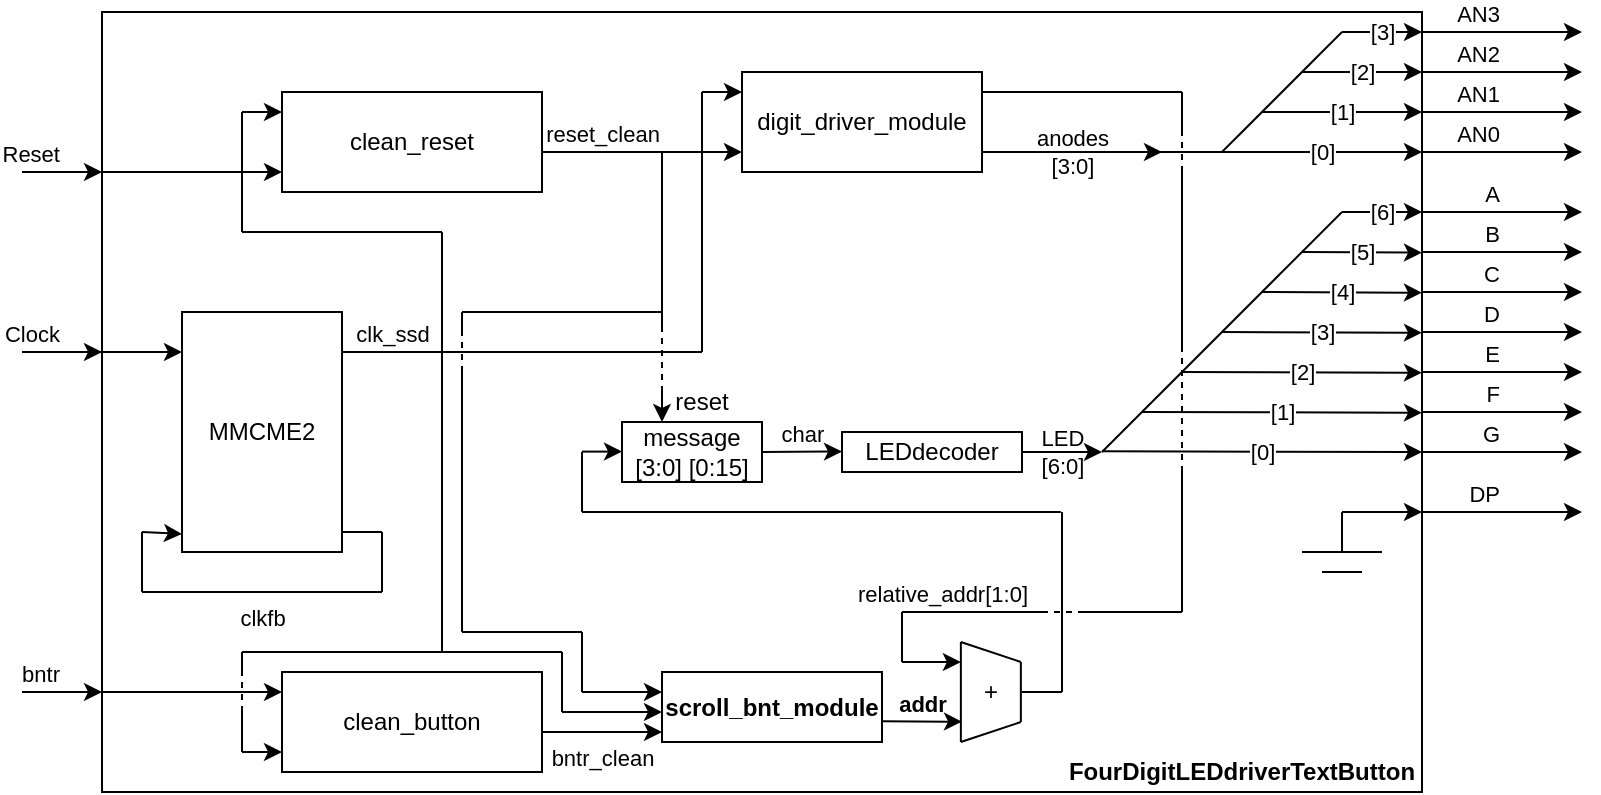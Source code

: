 <mxfile version="22.1.0" type="device">
  <diagram name="Page-1" id="QymvbmAKn__djCGd7Ws2">
    <mxGraphModel dx="954" dy="602" grid="1" gridSize="10" guides="1" tooltips="1" connect="1" arrows="1" fold="1" page="1" pageScale="1" pageWidth="827" pageHeight="1169" math="0" shadow="0">
      <root>
        <mxCell id="0" />
        <mxCell id="1" parent="0" />
        <mxCell id="HnFcl84HEZYsMpSDWOrZ-1" value="" style="rounded=0;whiteSpace=wrap;html=1;fillColor=none;fontStyle=0" vertex="1" parent="1">
          <mxGeometry x="50" y="50" width="660" height="390" as="geometry" />
        </mxCell>
        <mxCell id="HnFcl84HEZYsMpSDWOrZ-2" value="&lt;span&gt;AN3&lt;/span&gt;" style="endArrow=classic;html=1;labelPosition=left;verticalLabelPosition=top;align=right;verticalAlign=bottom;fontStyle=0" edge="1" parent="1">
          <mxGeometry width="50" height="50" relative="1" as="geometry">
            <mxPoint x="710" y="60" as="sourcePoint" />
            <mxPoint x="790" y="60" as="targetPoint" />
          </mxGeometry>
        </mxCell>
        <mxCell id="HnFcl84HEZYsMpSDWOrZ-3" value="&lt;span&gt;AN2&lt;br&gt;&lt;/span&gt;" style="endArrow=classic;html=1;labelPosition=left;verticalLabelPosition=top;align=right;verticalAlign=bottom;fontStyle=0" edge="1" parent="1">
          <mxGeometry width="50" height="50" relative="1" as="geometry">
            <mxPoint x="710.0" y="80.0" as="sourcePoint" />
            <mxPoint x="790" y="80.0" as="targetPoint" />
          </mxGeometry>
        </mxCell>
        <mxCell id="HnFcl84HEZYsMpSDWOrZ-4" value="&lt;span&gt;AN1&lt;/span&gt;" style="endArrow=classic;html=1;labelPosition=left;verticalLabelPosition=top;align=right;verticalAlign=bottom;fontStyle=0" edge="1" parent="1">
          <mxGeometry width="50" height="50" relative="1" as="geometry">
            <mxPoint x="710.0" y="100.0" as="sourcePoint" />
            <mxPoint x="790" y="100.0" as="targetPoint" />
          </mxGeometry>
        </mxCell>
        <mxCell id="HnFcl84HEZYsMpSDWOrZ-5" value="&lt;span&gt;AN0&lt;/span&gt;" style="endArrow=classic;html=1;labelPosition=left;verticalLabelPosition=top;align=right;verticalAlign=bottom;fontStyle=0" edge="1" parent="1">
          <mxGeometry width="50" height="50" relative="1" as="geometry">
            <mxPoint x="710.0" y="120.0" as="sourcePoint" />
            <mxPoint x="790" y="120.0" as="targetPoint" />
          </mxGeometry>
        </mxCell>
        <mxCell id="HnFcl84HEZYsMpSDWOrZ-6" value="&lt;span&gt;Clock&lt;/span&gt;" style="endArrow=classic;html=1;labelPosition=left;verticalLabelPosition=top;align=right;verticalAlign=bottom;fontStyle=0" edge="1" parent="1">
          <mxGeometry width="50" height="50" relative="1" as="geometry">
            <mxPoint x="10" y="220" as="sourcePoint" />
            <mxPoint x="50" y="220" as="targetPoint" />
          </mxGeometry>
        </mxCell>
        <mxCell id="HnFcl84HEZYsMpSDWOrZ-7" value="&lt;span&gt;Reset&lt;/span&gt;" style="endArrow=classic;html=1;labelPosition=left;verticalLabelPosition=top;align=right;verticalAlign=bottom;fontStyle=0" edge="1" parent="1">
          <mxGeometry width="50" height="50" relative="1" as="geometry">
            <mxPoint x="10.0" y="130" as="sourcePoint" />
            <mxPoint x="50" y="130" as="targetPoint" />
          </mxGeometry>
        </mxCell>
        <mxCell id="HnFcl84HEZYsMpSDWOrZ-8" value="&lt;span&gt;A&lt;/span&gt;" style="endArrow=classic;html=1;labelPosition=left;verticalLabelPosition=top;align=right;verticalAlign=bottom;fontStyle=0" edge="1" parent="1">
          <mxGeometry width="50" height="50" relative="1" as="geometry">
            <mxPoint x="710" y="150" as="sourcePoint" />
            <mxPoint x="790" y="150" as="targetPoint" />
          </mxGeometry>
        </mxCell>
        <mxCell id="HnFcl84HEZYsMpSDWOrZ-9" value="&lt;span&gt;B&lt;br&gt;&lt;/span&gt;" style="endArrow=classic;html=1;labelPosition=left;verticalLabelPosition=top;align=right;verticalAlign=bottom;fontStyle=0" edge="1" parent="1">
          <mxGeometry width="50" height="50" relative="1" as="geometry">
            <mxPoint x="710" y="170.0" as="sourcePoint" />
            <mxPoint x="790" y="170.0" as="targetPoint" />
          </mxGeometry>
        </mxCell>
        <mxCell id="HnFcl84HEZYsMpSDWOrZ-10" value="&lt;span&gt;C&lt;/span&gt;" style="endArrow=classic;html=1;labelPosition=left;verticalLabelPosition=top;align=right;verticalAlign=bottom;fontStyle=0" edge="1" parent="1">
          <mxGeometry width="50" height="50" relative="1" as="geometry">
            <mxPoint x="710" y="190.0" as="sourcePoint" />
            <mxPoint x="790" y="190.0" as="targetPoint" />
          </mxGeometry>
        </mxCell>
        <mxCell id="HnFcl84HEZYsMpSDWOrZ-11" value="&lt;span&gt;D&lt;/span&gt;" style="endArrow=classic;html=1;labelPosition=left;verticalLabelPosition=top;align=right;verticalAlign=bottom;fontStyle=0" edge="1" parent="1">
          <mxGeometry width="50" height="50" relative="1" as="geometry">
            <mxPoint x="710" y="210.0" as="sourcePoint" />
            <mxPoint x="790" y="210.0" as="targetPoint" />
          </mxGeometry>
        </mxCell>
        <mxCell id="HnFcl84HEZYsMpSDWOrZ-12" value="&lt;span&gt;E&lt;/span&gt;" style="endArrow=classic;html=1;labelPosition=left;verticalLabelPosition=top;align=right;verticalAlign=bottom;fontStyle=0" edge="1" parent="1">
          <mxGeometry width="50" height="50" relative="1" as="geometry">
            <mxPoint x="710" y="230" as="sourcePoint" />
            <mxPoint x="790" y="230" as="targetPoint" />
          </mxGeometry>
        </mxCell>
        <mxCell id="HnFcl84HEZYsMpSDWOrZ-13" value="&lt;span&gt;F&lt;br&gt;&lt;/span&gt;" style="endArrow=classic;html=1;labelPosition=left;verticalLabelPosition=top;align=right;verticalAlign=bottom;fontStyle=0" edge="1" parent="1">
          <mxGeometry width="50" height="50" relative="1" as="geometry">
            <mxPoint x="710" y="250.0" as="sourcePoint" />
            <mxPoint x="790" y="250.0" as="targetPoint" />
          </mxGeometry>
        </mxCell>
        <mxCell id="HnFcl84HEZYsMpSDWOrZ-14" value="&lt;span&gt;G&lt;/span&gt;" style="endArrow=classic;html=1;labelPosition=left;verticalLabelPosition=top;align=right;verticalAlign=bottom;fontStyle=0" edge="1" parent="1">
          <mxGeometry width="50" height="50" relative="1" as="geometry">
            <mxPoint x="710" y="270.0" as="sourcePoint" />
            <mxPoint x="790" y="270.0" as="targetPoint" />
          </mxGeometry>
        </mxCell>
        <mxCell id="HnFcl84HEZYsMpSDWOrZ-15" value="&lt;span&gt;DP&lt;/span&gt;" style="endArrow=classic;html=1;labelPosition=left;verticalLabelPosition=top;align=right;verticalAlign=bottom;fontStyle=0" edge="1" parent="1">
          <mxGeometry width="50" height="50" relative="1" as="geometry">
            <mxPoint x="710" y="300.0" as="sourcePoint" />
            <mxPoint x="790" y="300.0" as="targetPoint" />
          </mxGeometry>
        </mxCell>
        <mxCell id="HnFcl84HEZYsMpSDWOrZ-16" value="FourDigitLEDdriverTextButton" style="text;html=1;strokeColor=none;fillColor=none;align=center;verticalAlign=middle;whiteSpace=wrap;rounded=0;fontStyle=1" vertex="1" parent="1">
          <mxGeometry x="530" y="420" width="180" height="20" as="geometry" />
        </mxCell>
        <mxCell id="HnFcl84HEZYsMpSDWOrZ-17" value="MMCME2" style="rounded=0;whiteSpace=wrap;html=1;fillColor=none;fontStyle=0" vertex="1" parent="1">
          <mxGeometry x="90" y="200" width="80" height="120" as="geometry" />
        </mxCell>
        <mxCell id="HnFcl84HEZYsMpSDWOrZ-18" value="" style="endArrow=none;html=1;rounded=0;fontStyle=0" edge="1" parent="1">
          <mxGeometry width="50" height="50" relative="1" as="geometry">
            <mxPoint x="170" y="310" as="sourcePoint" />
            <mxPoint x="190" y="310" as="targetPoint" />
          </mxGeometry>
        </mxCell>
        <mxCell id="HnFcl84HEZYsMpSDWOrZ-19" value="" style="endArrow=none;html=1;rounded=0;fontStyle=0" edge="1" parent="1">
          <mxGeometry width="50" height="50" relative="1" as="geometry">
            <mxPoint x="190" y="340" as="sourcePoint" />
            <mxPoint x="190" y="310" as="targetPoint" />
          </mxGeometry>
        </mxCell>
        <mxCell id="HnFcl84HEZYsMpSDWOrZ-20" value="clkfb" style="endArrow=none;html=1;rounded=0;labelBackgroundColor=none;labelPosition=center;verticalLabelPosition=bottom;align=center;verticalAlign=top;fontStyle=0" edge="1" parent="1">
          <mxGeometry width="50" height="50" relative="1" as="geometry">
            <mxPoint x="190" y="340" as="sourcePoint" />
            <mxPoint x="70" y="340" as="targetPoint" />
          </mxGeometry>
        </mxCell>
        <mxCell id="HnFcl84HEZYsMpSDWOrZ-21" value="" style="endArrow=none;html=1;rounded=0;fontStyle=0" edge="1" parent="1">
          <mxGeometry width="50" height="50" relative="1" as="geometry">
            <mxPoint x="70" y="340" as="sourcePoint" />
            <mxPoint x="70" y="310" as="targetPoint" />
          </mxGeometry>
        </mxCell>
        <mxCell id="HnFcl84HEZYsMpSDWOrZ-22" value="" style="endArrow=classic;html=1;rounded=0;fontStyle=0" edge="1" parent="1">
          <mxGeometry width="50" height="50" relative="1" as="geometry">
            <mxPoint x="70" y="310" as="sourcePoint" />
            <mxPoint x="90" y="311" as="targetPoint" />
          </mxGeometry>
        </mxCell>
        <mxCell id="HnFcl84HEZYsMpSDWOrZ-23" value="" style="endArrow=classic;html=1;rounded=0;fontStyle=0" edge="1" parent="1">
          <mxGeometry width="50" height="50" relative="1" as="geometry">
            <mxPoint x="40" y="220" as="sourcePoint" />
            <mxPoint x="90" y="220" as="targetPoint" />
          </mxGeometry>
        </mxCell>
        <mxCell id="HnFcl84HEZYsMpSDWOrZ-24" value="clk_ssd" style="endArrow=none;html=1;rounded=0;labelBackgroundColor=none;labelPosition=center;verticalLabelPosition=top;align=center;verticalAlign=bottom;fontStyle=0" edge="1" parent="1">
          <mxGeometry width="50" height="50" relative="1" as="geometry">
            <mxPoint x="170" y="220" as="sourcePoint" />
            <mxPoint x="220" y="220" as="targetPoint" />
          </mxGeometry>
        </mxCell>
        <mxCell id="HnFcl84HEZYsMpSDWOrZ-25" value="" style="endArrow=none;html=1;rounded=0;fontStyle=0" edge="1" parent="1">
          <mxGeometry width="50" height="50" relative="1" as="geometry">
            <mxPoint x="220" y="220" as="sourcePoint" />
            <mxPoint x="350" y="220" as="targetPoint" />
          </mxGeometry>
        </mxCell>
        <mxCell id="HnFcl84HEZYsMpSDWOrZ-26" value="[0]" style="endArrow=classic;html=1;rounded=0;fontStyle=0" edge="1" parent="1">
          <mxGeometry width="50" height="50" relative="1" as="geometry">
            <mxPoint x="610" y="120" as="sourcePoint" />
            <mxPoint x="710" y="120" as="targetPoint" />
          </mxGeometry>
        </mxCell>
        <mxCell id="HnFcl84HEZYsMpSDWOrZ-27" value="[1]" style="endArrow=classic;html=1;rounded=0;fontStyle=0" edge="1" parent="1">
          <mxGeometry width="50" height="50" relative="1" as="geometry">
            <mxPoint x="630" y="100" as="sourcePoint" />
            <mxPoint x="710" y="100" as="targetPoint" />
          </mxGeometry>
        </mxCell>
        <mxCell id="HnFcl84HEZYsMpSDWOrZ-28" value="[2]" style="endArrow=classic;html=1;rounded=0;fontStyle=0" edge="1" parent="1">
          <mxGeometry width="50" height="50" relative="1" as="geometry">
            <mxPoint x="650" y="80" as="sourcePoint" />
            <mxPoint x="710" y="80" as="targetPoint" />
          </mxGeometry>
        </mxCell>
        <mxCell id="HnFcl84HEZYsMpSDWOrZ-29" value="" style="endArrow=none;html=1;rounded=0;fontStyle=0" edge="1" parent="1">
          <mxGeometry width="50" height="50" relative="1" as="geometry">
            <mxPoint x="610" y="120" as="sourcePoint" />
            <mxPoint x="670" y="60" as="targetPoint" />
          </mxGeometry>
        </mxCell>
        <mxCell id="HnFcl84HEZYsMpSDWOrZ-30" value="[3]" style="endArrow=classic;html=1;rounded=0;fontStyle=0" edge="1" parent="1">
          <mxGeometry width="50" height="50" relative="1" as="geometry">
            <mxPoint x="670" y="60" as="sourcePoint" />
            <mxPoint x="710" y="60" as="targetPoint" />
          </mxGeometry>
        </mxCell>
        <mxCell id="HnFcl84HEZYsMpSDWOrZ-31" value="" style="endArrow=none;html=1;rounded=0;fontStyle=0" edge="1" parent="1">
          <mxGeometry width="50" height="50" relative="1" as="geometry">
            <mxPoint x="490" y="120" as="sourcePoint" />
            <mxPoint x="610" y="120" as="targetPoint" />
          </mxGeometry>
        </mxCell>
        <mxCell id="HnFcl84HEZYsMpSDWOrZ-32" value="&lt;span&gt;digit_driver_module&lt;/span&gt;" style="rounded=0;whiteSpace=wrap;html=1;fillColor=none;fontStyle=0" vertex="1" parent="1">
          <mxGeometry x="370" y="80" width="120" height="50" as="geometry" />
        </mxCell>
        <mxCell id="HnFcl84HEZYsMpSDWOrZ-33" value="reset_clean" style="endArrow=classic;html=1;rounded=0;labelPosition=center;verticalLabelPosition=top;align=center;verticalAlign=bottom;labelBackgroundColor=none;fontStyle=0" edge="1" parent="1">
          <mxGeometry x="-0.4" width="50" height="50" relative="1" as="geometry">
            <mxPoint x="270" y="120" as="sourcePoint" />
            <mxPoint x="370" y="120" as="targetPoint" />
            <mxPoint as="offset" />
          </mxGeometry>
        </mxCell>
        <mxCell id="HnFcl84HEZYsMpSDWOrZ-35" value="&lt;div&gt;anodes&lt;/div&gt;&lt;div&gt;[3:0]&lt;br&gt;&lt;/div&gt;" style="endArrow=classic;html=1;rounded=0;labelPosition=center;verticalLabelPosition=middle;align=center;verticalAlign=middle;labelBackgroundColor=none;fontStyle=0" edge="1" parent="1">
          <mxGeometry width="50" height="50" relative="1" as="geometry">
            <mxPoint x="490" y="120" as="sourcePoint" />
            <mxPoint x="580" y="120" as="targetPoint" />
          </mxGeometry>
        </mxCell>
        <mxCell id="HnFcl84HEZYsMpSDWOrZ-36" value="" style="endArrow=none;html=1;rounded=0;fontStyle=0" edge="1" parent="1">
          <mxGeometry width="50" height="50" relative="1" as="geometry">
            <mxPoint x="350" y="220" as="sourcePoint" />
            <mxPoint x="350" y="90" as="targetPoint" />
          </mxGeometry>
        </mxCell>
        <mxCell id="HnFcl84HEZYsMpSDWOrZ-37" value="" style="endArrow=classic;html=1;rounded=0;fontStyle=0" edge="1" parent="1">
          <mxGeometry width="50" height="50" relative="1" as="geometry">
            <mxPoint x="350" y="90" as="sourcePoint" />
            <mxPoint x="370" y="90" as="targetPoint" />
          </mxGeometry>
        </mxCell>
        <mxCell id="HnFcl84HEZYsMpSDWOrZ-38" value="&lt;span&gt;clean_reset&lt;/span&gt;" style="rounded=0;whiteSpace=wrap;html=1;fontColor=default;fillColor=none;fontStyle=0" vertex="1" parent="1">
          <mxGeometry x="140" y="90" width="130" height="50" as="geometry" />
        </mxCell>
        <mxCell id="HnFcl84HEZYsMpSDWOrZ-39" value="" style="endArrow=none;html=1;rounded=0;fontStyle=0" edge="1" parent="1">
          <mxGeometry width="50" height="50" relative="1" as="geometry">
            <mxPoint x="220" y="220" as="sourcePoint" />
            <mxPoint x="220" y="160" as="targetPoint" />
          </mxGeometry>
        </mxCell>
        <mxCell id="HnFcl84HEZYsMpSDWOrZ-40" value="" style="endArrow=none;html=1;rounded=0;fontStyle=0" edge="1" parent="1">
          <mxGeometry width="50" height="50" relative="1" as="geometry">
            <mxPoint x="120" y="160" as="sourcePoint" />
            <mxPoint x="220" y="160" as="targetPoint" />
          </mxGeometry>
        </mxCell>
        <mxCell id="HnFcl84HEZYsMpSDWOrZ-41" value="" style="endArrow=none;html=1;rounded=0;fontStyle=0" edge="1" parent="1">
          <mxGeometry width="50" height="50" relative="1" as="geometry">
            <mxPoint x="120" y="160" as="sourcePoint" />
            <mxPoint x="120" y="100" as="targetPoint" />
          </mxGeometry>
        </mxCell>
        <mxCell id="HnFcl84HEZYsMpSDWOrZ-42" value="" style="endArrow=classic;html=1;rounded=0;fontStyle=0" edge="1" parent="1">
          <mxGeometry width="50" height="50" relative="1" as="geometry">
            <mxPoint x="120" y="100" as="sourcePoint" />
            <mxPoint x="140" y="100" as="targetPoint" />
          </mxGeometry>
        </mxCell>
        <mxCell id="HnFcl84HEZYsMpSDWOrZ-43" value="" style="endArrow=classic;html=1;rounded=0;fontStyle=0" edge="1" parent="1">
          <mxGeometry width="50" height="50" relative="1" as="geometry">
            <mxPoint x="50" y="130" as="sourcePoint" />
            <mxPoint x="140" y="130" as="targetPoint" />
          </mxGeometry>
        </mxCell>
        <mxCell id="HnFcl84HEZYsMpSDWOrZ-44" value="&lt;span&gt;LEDdecoder&lt;/span&gt;" style="rounded=0;whiteSpace=wrap;html=1;fillColor=none;fontStyle=0" vertex="1" parent="1">
          <mxGeometry x="420" y="260" width="90" height="20" as="geometry" />
        </mxCell>
        <mxCell id="HnFcl84HEZYsMpSDWOrZ-45" value="&lt;span&gt;LED&lt;br&gt;[6:0]&lt;/span&gt;" style="endArrow=classic;html=1;labelBackgroundColor=none;fontStyle=0" edge="1" parent="1">
          <mxGeometry width="50" height="50" relative="1" as="geometry">
            <mxPoint x="510" y="270" as="sourcePoint" />
            <mxPoint x="550" y="270" as="targetPoint" />
          </mxGeometry>
        </mxCell>
        <mxCell id="HnFcl84HEZYsMpSDWOrZ-46" value="" style="endArrow=none;html=1;rounded=0;fontStyle=0" edge="1" parent="1">
          <mxGeometry width="50" height="50" relative="1" as="geometry">
            <mxPoint x="670" y="320" as="sourcePoint" />
            <mxPoint x="670" y="300" as="targetPoint" />
          </mxGeometry>
        </mxCell>
        <mxCell id="HnFcl84HEZYsMpSDWOrZ-47" value="" style="endArrow=none;html=1;rounded=0;fontStyle=0" edge="1" parent="1">
          <mxGeometry width="50" height="50" relative="1" as="geometry">
            <mxPoint x="650" y="320" as="sourcePoint" />
            <mxPoint x="690" y="320" as="targetPoint" />
          </mxGeometry>
        </mxCell>
        <mxCell id="HnFcl84HEZYsMpSDWOrZ-48" value="" style="endArrow=none;html=1;rounded=0;fontStyle=0" edge="1" parent="1">
          <mxGeometry width="50" height="50" relative="1" as="geometry">
            <mxPoint x="660" y="330" as="sourcePoint" />
            <mxPoint x="680" y="330" as="targetPoint" />
          </mxGeometry>
        </mxCell>
        <mxCell id="HnFcl84HEZYsMpSDWOrZ-49" value="" style="endArrow=classic;html=1;rounded=0;fontStyle=0" edge="1" parent="1">
          <mxGeometry width="50" height="50" relative="1" as="geometry">
            <mxPoint x="670" y="300" as="sourcePoint" />
            <mxPoint x="710" y="300" as="targetPoint" />
          </mxGeometry>
        </mxCell>
        <mxCell id="HnFcl84HEZYsMpSDWOrZ-50" value="[6]" style="endArrow=classic;html=1;rounded=0;fontStyle=0" edge="1" parent="1">
          <mxGeometry width="50" height="50" relative="1" as="geometry">
            <mxPoint x="670" y="150" as="sourcePoint" />
            <mxPoint x="710" y="150" as="targetPoint" />
          </mxGeometry>
        </mxCell>
        <mxCell id="HnFcl84HEZYsMpSDWOrZ-51" value="" style="endArrow=none;html=1;rounded=0;fontStyle=0" edge="1" parent="1">
          <mxGeometry width="50" height="50" relative="1" as="geometry">
            <mxPoint x="550" y="270" as="sourcePoint" />
            <mxPoint x="670" y="150" as="targetPoint" />
          </mxGeometry>
        </mxCell>
        <mxCell id="HnFcl84HEZYsMpSDWOrZ-52" value="[0]" style="endArrow=classic;html=1;rounded=0;fontStyle=0" edge="1" parent="1">
          <mxGeometry width="50" height="50" relative="1" as="geometry">
            <mxPoint x="550" y="269.66" as="sourcePoint" />
            <mxPoint x="710" y="270" as="targetPoint" />
          </mxGeometry>
        </mxCell>
        <mxCell id="HnFcl84HEZYsMpSDWOrZ-53" value="[1]" style="endArrow=classic;html=1;rounded=0;fontStyle=0" edge="1" parent="1">
          <mxGeometry width="50" height="50" relative="1" as="geometry">
            <mxPoint x="570" y="250" as="sourcePoint" />
            <mxPoint x="710" y="250.34" as="targetPoint" />
          </mxGeometry>
        </mxCell>
        <mxCell id="HnFcl84HEZYsMpSDWOrZ-54" value="[2]" style="endArrow=classic;html=1;rounded=0;fontStyle=0" edge="1" parent="1">
          <mxGeometry width="50" height="50" relative="1" as="geometry">
            <mxPoint x="590" y="230" as="sourcePoint" />
            <mxPoint x="710" y="230.34" as="targetPoint" />
          </mxGeometry>
        </mxCell>
        <mxCell id="HnFcl84HEZYsMpSDWOrZ-55" value="[3]" style="endArrow=classic;html=1;rounded=0;fontStyle=0" edge="1" parent="1">
          <mxGeometry width="50" height="50" relative="1" as="geometry">
            <mxPoint x="610" y="210" as="sourcePoint" />
            <mxPoint x="710" y="210.34" as="targetPoint" />
          </mxGeometry>
        </mxCell>
        <mxCell id="HnFcl84HEZYsMpSDWOrZ-56" value="[4]" style="endArrow=classic;html=1;rounded=0;fontStyle=0" edge="1" parent="1">
          <mxGeometry width="50" height="50" relative="1" as="geometry">
            <mxPoint x="630" y="190" as="sourcePoint" />
            <mxPoint x="710" y="190.34" as="targetPoint" />
          </mxGeometry>
        </mxCell>
        <mxCell id="HnFcl84HEZYsMpSDWOrZ-57" value="[5]" style="endArrow=classic;html=1;rounded=0;fontStyle=0" edge="1" parent="1">
          <mxGeometry width="50" height="50" relative="1" as="geometry">
            <mxPoint x="650" y="170" as="sourcePoint" />
            <mxPoint x="710" y="170.34" as="targetPoint" />
          </mxGeometry>
        </mxCell>
        <mxCell id="HnFcl84HEZYsMpSDWOrZ-60" value="" style="endArrow=none;html=1;rounded=0;fontStyle=0" edge="1" parent="1">
          <mxGeometry width="50" height="50" relative="1" as="geometry">
            <mxPoint x="490" y="90" as="sourcePoint" />
            <mxPoint x="590" y="90" as="targetPoint" />
          </mxGeometry>
        </mxCell>
        <mxCell id="HnFcl84HEZYsMpSDWOrZ-62" value="&lt;div&gt;message&lt;/div&gt;&lt;div&gt;[3:0] [0:15]&lt;br&gt;&lt;/div&gt;" style="rounded=0;whiteSpace=wrap;html=1;" vertex="1" parent="1">
          <mxGeometry x="310" y="255" width="70" height="30" as="geometry" />
        </mxCell>
        <mxCell id="HnFcl84HEZYsMpSDWOrZ-63" value="char" style="endArrow=classic;html=1;rounded=0;labelBackgroundColor=none;labelPosition=center;verticalLabelPosition=top;align=center;verticalAlign=bottom;exitX=1;exitY=0.5;exitDx=0;exitDy=0;" edge="1" parent="1" source="HnFcl84HEZYsMpSDWOrZ-62">
          <mxGeometry width="50" height="50" relative="1" as="geometry">
            <mxPoint x="360" y="269.76" as="sourcePoint" />
            <mxPoint x="420" y="269.76" as="targetPoint" />
          </mxGeometry>
        </mxCell>
        <mxCell id="HnFcl84HEZYsMpSDWOrZ-64" value="" style="endArrow=classic;html=1;rounded=0;exitX=0;exitY=0;exitDx=0;exitDy=0;" edge="1" parent="1" source="HnFcl84HEZYsMpSDWOrZ-65">
          <mxGeometry width="50" height="50" relative="1" as="geometry">
            <mxPoint x="330" y="120" as="sourcePoint" />
            <mxPoint x="330" y="255" as="targetPoint" />
          </mxGeometry>
        </mxCell>
        <mxCell id="HnFcl84HEZYsMpSDWOrZ-65" value="reset" style="text;html=1;strokeColor=none;fillColor=none;align=center;verticalAlign=middle;whiteSpace=wrap;rounded=0;" vertex="1" parent="1">
          <mxGeometry x="330" y="240" width="40" height="10" as="geometry" />
        </mxCell>
        <mxCell id="HnFcl84HEZYsMpSDWOrZ-66" value="bntr" style="endArrow=classic;html=1;labelPosition=left;verticalLabelPosition=top;align=right;verticalAlign=bottom;fontStyle=0" edge="1" parent="1">
          <mxGeometry width="50" height="50" relative="1" as="geometry">
            <mxPoint x="10" y="390" as="sourcePoint" />
            <mxPoint x="50" y="390" as="targetPoint" />
          </mxGeometry>
        </mxCell>
        <mxCell id="HnFcl84HEZYsMpSDWOrZ-67" value="&lt;span&gt;clean_button&lt;/span&gt;" style="rounded=0;whiteSpace=wrap;html=1;fontColor=default;fillColor=none;fontStyle=0" vertex="1" parent="1">
          <mxGeometry x="140" y="380" width="130" height="50" as="geometry" />
        </mxCell>
        <mxCell id="HnFcl84HEZYsMpSDWOrZ-68" value="" style="endArrow=classic;html=1;rounded=0;" edge="1" parent="1">
          <mxGeometry width="50" height="50" relative="1" as="geometry">
            <mxPoint x="50" y="390" as="sourcePoint" />
            <mxPoint x="140" y="390" as="targetPoint" />
          </mxGeometry>
        </mxCell>
        <mxCell id="HnFcl84HEZYsMpSDWOrZ-69" value="" style="endArrow=none;html=1;rounded=0;" edge="1" parent="1">
          <mxGeometry width="50" height="50" relative="1" as="geometry">
            <mxPoint x="220" y="370" as="sourcePoint" />
            <mxPoint x="220" y="220" as="targetPoint" />
          </mxGeometry>
        </mxCell>
        <mxCell id="HnFcl84HEZYsMpSDWOrZ-70" value="" style="endArrow=none;html=1;rounded=0;" edge="1" parent="1">
          <mxGeometry width="50" height="50" relative="1" as="geometry">
            <mxPoint x="120" y="370" as="sourcePoint" />
            <mxPoint x="220" y="370" as="targetPoint" />
          </mxGeometry>
        </mxCell>
        <mxCell id="HnFcl84HEZYsMpSDWOrZ-71" value="" style="endArrow=none;html=1;rounded=0;" edge="1" parent="1">
          <mxGeometry width="50" height="50" relative="1" as="geometry">
            <mxPoint x="120" y="420" as="sourcePoint" />
            <mxPoint x="120" y="400" as="targetPoint" />
          </mxGeometry>
        </mxCell>
        <mxCell id="HnFcl84HEZYsMpSDWOrZ-72" value="" style="endArrow=classic;html=1;rounded=0;" edge="1" parent="1">
          <mxGeometry width="50" height="50" relative="1" as="geometry">
            <mxPoint x="120" y="420" as="sourcePoint" />
            <mxPoint x="140" y="420" as="targetPoint" />
          </mxGeometry>
        </mxCell>
        <mxCell id="HnFcl84HEZYsMpSDWOrZ-73" value="bntr_clean" style="endArrow=classic;html=1;rounded=0;labelBackgroundColor=none;labelPosition=center;verticalLabelPosition=bottom;align=center;verticalAlign=top;" edge="1" parent="1">
          <mxGeometry width="50" height="50" relative="1" as="geometry">
            <mxPoint x="270" y="410" as="sourcePoint" />
            <mxPoint x="330" y="410" as="targetPoint" />
          </mxGeometry>
        </mxCell>
        <mxCell id="HnFcl84HEZYsMpSDWOrZ-74" value="&lt;b&gt;scroll_bnt_module&lt;/b&gt;" style="rounded=0;whiteSpace=wrap;html=1;fontColor=default;fillColor=none;" vertex="1" parent="1">
          <mxGeometry x="330" y="380" width="110" height="35" as="geometry" />
        </mxCell>
        <mxCell id="HnFcl84HEZYsMpSDWOrZ-77" value="addr" style="endArrow=classic;html=1;rounded=0;labelPosition=center;verticalLabelPosition=top;align=center;verticalAlign=bottom;labelBackgroundColor=none;fontStyle=1" edge="1" parent="1">
          <mxGeometry width="50" height="50" relative="1" as="geometry">
            <mxPoint x="440" y="404.58" as="sourcePoint" />
            <mxPoint x="480" y="404.87" as="targetPoint" />
          </mxGeometry>
        </mxCell>
        <mxCell id="HnFcl84HEZYsMpSDWOrZ-82" value="" style="endArrow=none;dashed=1;html=1;rounded=0;" edge="1" parent="1">
          <mxGeometry width="50" height="50" relative="1" as="geometry">
            <mxPoint x="330" y="240" as="sourcePoint" />
            <mxPoint x="330" y="210" as="targetPoint" />
          </mxGeometry>
        </mxCell>
        <mxCell id="HnFcl84HEZYsMpSDWOrZ-83" value="" style="endArrow=none;html=1;rounded=0;" edge="1" parent="1">
          <mxGeometry width="50" height="50" relative="1" as="geometry">
            <mxPoint x="330" y="210" as="sourcePoint" />
            <mxPoint x="330" y="120" as="targetPoint" />
          </mxGeometry>
        </mxCell>
        <mxCell id="HnFcl84HEZYsMpSDWOrZ-85" value="" style="endArrow=none;dashed=1;html=1;rounded=0;" edge="1" parent="1">
          <mxGeometry width="50" height="50" relative="1" as="geometry">
            <mxPoint x="590" y="130" as="sourcePoint" />
            <mxPoint x="590" y="110" as="targetPoint" />
          </mxGeometry>
        </mxCell>
        <mxCell id="HnFcl84HEZYsMpSDWOrZ-86" value="" style="endArrow=none;html=1;rounded=0;" edge="1" parent="1">
          <mxGeometry width="50" height="50" relative="1" as="geometry">
            <mxPoint x="120" y="380" as="sourcePoint" />
            <mxPoint x="120" y="370" as="targetPoint" />
          </mxGeometry>
        </mxCell>
        <mxCell id="HnFcl84HEZYsMpSDWOrZ-87" value="" style="endArrow=none;dashed=1;html=1;rounded=0;" edge="1" parent="1">
          <mxGeometry width="50" height="50" relative="1" as="geometry">
            <mxPoint x="120" y="400" as="sourcePoint" />
            <mxPoint x="120" y="380" as="targetPoint" />
          </mxGeometry>
        </mxCell>
        <mxCell id="HnFcl84HEZYsMpSDWOrZ-88" value="" style="endArrow=none;html=1;rounded=0;" edge="1" parent="1">
          <mxGeometry width="50" height="50" relative="1" as="geometry">
            <mxPoint x="230" y="200" as="sourcePoint" />
            <mxPoint x="330" y="200" as="targetPoint" />
          </mxGeometry>
        </mxCell>
        <mxCell id="HnFcl84HEZYsMpSDWOrZ-89" value="" style="endArrow=none;html=1;rounded=0;" edge="1" parent="1">
          <mxGeometry width="50" height="50" relative="1" as="geometry">
            <mxPoint x="230" y="210" as="sourcePoint" />
            <mxPoint x="230" y="200" as="targetPoint" />
          </mxGeometry>
        </mxCell>
        <mxCell id="HnFcl84HEZYsMpSDWOrZ-90" value="" style="endArrow=none;dashed=1;html=1;rounded=0;" edge="1" parent="1">
          <mxGeometry width="50" height="50" relative="1" as="geometry">
            <mxPoint x="230" y="230" as="sourcePoint" />
            <mxPoint x="230" y="210" as="targetPoint" />
          </mxGeometry>
        </mxCell>
        <mxCell id="HnFcl84HEZYsMpSDWOrZ-91" value="" style="endArrow=none;html=1;rounded=0;" edge="1" parent="1">
          <mxGeometry width="50" height="50" relative="1" as="geometry">
            <mxPoint x="230" y="360" as="sourcePoint" />
            <mxPoint x="230" y="230" as="targetPoint" />
          </mxGeometry>
        </mxCell>
        <mxCell id="HnFcl84HEZYsMpSDWOrZ-92" value="" style="endArrow=none;html=1;rounded=0;" edge="1" parent="1">
          <mxGeometry width="50" height="50" relative="1" as="geometry">
            <mxPoint x="220" y="370" as="sourcePoint" />
            <mxPoint x="280" y="370" as="targetPoint" />
          </mxGeometry>
        </mxCell>
        <mxCell id="HnFcl84HEZYsMpSDWOrZ-93" value="" style="endArrow=none;html=1;rounded=0;" edge="1" parent="1">
          <mxGeometry width="50" height="50" relative="1" as="geometry">
            <mxPoint x="280" y="400" as="sourcePoint" />
            <mxPoint x="280" y="370" as="targetPoint" />
          </mxGeometry>
        </mxCell>
        <mxCell id="HnFcl84HEZYsMpSDWOrZ-94" value="" style="endArrow=classic;html=1;rounded=0;" edge="1" parent="1">
          <mxGeometry width="50" height="50" relative="1" as="geometry">
            <mxPoint x="280" y="400" as="sourcePoint" />
            <mxPoint x="330" y="400" as="targetPoint" />
          </mxGeometry>
        </mxCell>
        <mxCell id="HnFcl84HEZYsMpSDWOrZ-95" value="" style="endArrow=none;html=1;rounded=0;" edge="1" parent="1">
          <mxGeometry width="50" height="50" relative="1" as="geometry">
            <mxPoint x="230" y="360" as="sourcePoint" />
            <mxPoint x="290" y="360" as="targetPoint" />
          </mxGeometry>
        </mxCell>
        <mxCell id="HnFcl84HEZYsMpSDWOrZ-96" value="" style="endArrow=none;html=1;rounded=0;" edge="1" parent="1">
          <mxGeometry width="50" height="50" relative="1" as="geometry">
            <mxPoint x="290" y="360" as="sourcePoint" />
            <mxPoint x="290" y="390" as="targetPoint" />
          </mxGeometry>
        </mxCell>
        <mxCell id="HnFcl84HEZYsMpSDWOrZ-97" value="" style="endArrow=classic;html=1;rounded=0;" edge="1" parent="1">
          <mxGeometry width="50" height="50" relative="1" as="geometry">
            <mxPoint x="290" y="390" as="sourcePoint" />
            <mxPoint x="330" y="390" as="targetPoint" />
          </mxGeometry>
        </mxCell>
        <mxCell id="HnFcl84HEZYsMpSDWOrZ-103" value="" style="endArrow=none;html=1;rounded=0;fontStyle=0" edge="1" parent="1">
          <mxGeometry width="50" height="50" relative="1" as="geometry">
            <mxPoint x="479.43" y="415" as="sourcePoint" />
            <mxPoint x="479.43" y="365" as="targetPoint" />
          </mxGeometry>
        </mxCell>
        <mxCell id="HnFcl84HEZYsMpSDWOrZ-104" value="" style="endArrow=none;html=1;rounded=0;fontStyle=0" edge="1" parent="1">
          <mxGeometry width="50" height="50" relative="1" as="geometry">
            <mxPoint x="509.43" y="405" as="sourcePoint" />
            <mxPoint x="509.43" y="375" as="targetPoint" />
          </mxGeometry>
        </mxCell>
        <mxCell id="HnFcl84HEZYsMpSDWOrZ-105" value="" style="endArrow=none;html=1;rounded=0;fontStyle=0" edge="1" parent="1">
          <mxGeometry width="50" height="50" relative="1" as="geometry">
            <mxPoint x="479.43" y="415" as="sourcePoint" />
            <mxPoint x="509.43" y="405" as="targetPoint" />
          </mxGeometry>
        </mxCell>
        <mxCell id="HnFcl84HEZYsMpSDWOrZ-106" value="" style="endArrow=none;html=1;rounded=0;fontStyle=0" edge="1" parent="1">
          <mxGeometry width="50" height="50" relative="1" as="geometry">
            <mxPoint x="479.43" y="365" as="sourcePoint" />
            <mxPoint x="509.43" y="375" as="targetPoint" />
            <Array as="points">
              <mxPoint x="509.43" y="375" />
            </Array>
          </mxGeometry>
        </mxCell>
        <mxCell id="HnFcl84HEZYsMpSDWOrZ-107" value="&lt;div&gt;+&lt;/div&gt;" style="text;html=1;align=center;verticalAlign=middle;resizable=0;points=[];autosize=1;strokeColor=none;fillColor=none;fontStyle=0" vertex="1" parent="1">
          <mxGeometry x="479.43" y="375" width="30" height="30" as="geometry" />
        </mxCell>
        <mxCell id="HnFcl84HEZYsMpSDWOrZ-108" value="" style="endArrow=classic;html=1;rounded=0;" edge="1" parent="1">
          <mxGeometry width="50" height="50" relative="1" as="geometry">
            <mxPoint x="450" y="375" as="sourcePoint" />
            <mxPoint x="479.43" y="375" as="targetPoint" />
          </mxGeometry>
        </mxCell>
        <mxCell id="HnFcl84HEZYsMpSDWOrZ-109" value="" style="endArrow=none;html=1;rounded=0;" edge="1" parent="1">
          <mxGeometry width="50" height="50" relative="1" as="geometry">
            <mxPoint x="450" y="375" as="sourcePoint" />
            <mxPoint x="450" y="350" as="targetPoint" />
          </mxGeometry>
        </mxCell>
        <mxCell id="HnFcl84HEZYsMpSDWOrZ-110" value="&lt;br&gt;&lt;div&gt;relative_addr[1:0]&lt;br&gt;&lt;/div&gt;" style="endArrow=none;html=1;rounded=0;labelBackgroundColor=none;labelPosition=center;verticalLabelPosition=top;align=center;verticalAlign=bottom;" edge="1" parent="1">
          <mxGeometry x="-0.429" width="50" height="50" relative="1" as="geometry">
            <mxPoint x="450" y="350" as="sourcePoint" />
            <mxPoint x="520" y="350" as="targetPoint" />
            <mxPoint as="offset" />
          </mxGeometry>
        </mxCell>
        <mxCell id="HnFcl84HEZYsMpSDWOrZ-113" value="" style="endArrow=none;html=1;rounded=0;" edge="1" parent="1">
          <mxGeometry width="50" height="50" relative="1" as="geometry">
            <mxPoint x="590" y="110" as="sourcePoint" />
            <mxPoint x="590" y="90" as="targetPoint" />
          </mxGeometry>
        </mxCell>
        <mxCell id="HnFcl84HEZYsMpSDWOrZ-114" value="" style="endArrow=none;html=1;rounded=0;" edge="1" parent="1">
          <mxGeometry width="50" height="50" relative="1" as="geometry">
            <mxPoint x="590" y="220" as="sourcePoint" />
            <mxPoint x="590" y="130" as="targetPoint" />
          </mxGeometry>
        </mxCell>
        <mxCell id="HnFcl84HEZYsMpSDWOrZ-115" value="" style="endArrow=none;dashed=1;html=1;rounded=0;" edge="1" parent="1">
          <mxGeometry width="50" height="50" relative="1" as="geometry">
            <mxPoint x="590" y="280" as="sourcePoint" />
            <mxPoint x="590" y="220" as="targetPoint" />
          </mxGeometry>
        </mxCell>
        <mxCell id="HnFcl84HEZYsMpSDWOrZ-116" value="" style="endArrow=none;html=1;rounded=0;" edge="1" parent="1">
          <mxGeometry width="50" height="50" relative="1" as="geometry">
            <mxPoint x="510" y="390" as="sourcePoint" />
            <mxPoint x="530" y="390" as="targetPoint" />
          </mxGeometry>
        </mxCell>
        <mxCell id="HnFcl84HEZYsMpSDWOrZ-117" value="" style="endArrow=none;html=1;rounded=0;" edge="1" parent="1">
          <mxGeometry width="50" height="50" relative="1" as="geometry">
            <mxPoint x="530" y="390" as="sourcePoint" />
            <mxPoint x="530" y="300" as="targetPoint" />
          </mxGeometry>
        </mxCell>
        <mxCell id="HnFcl84HEZYsMpSDWOrZ-118" value="" style="endArrow=none;html=1;rounded=0;" edge="1" parent="1">
          <mxGeometry width="50" height="50" relative="1" as="geometry">
            <mxPoint x="290" y="300" as="sourcePoint" />
            <mxPoint x="529.43" y="300" as="targetPoint" />
          </mxGeometry>
        </mxCell>
        <mxCell id="HnFcl84HEZYsMpSDWOrZ-119" value="" style="endArrow=none;html=1;rounded=0;" edge="1" parent="1">
          <mxGeometry width="50" height="50" relative="1" as="geometry">
            <mxPoint x="290" y="300" as="sourcePoint" />
            <mxPoint x="290" y="270" as="targetPoint" />
          </mxGeometry>
        </mxCell>
        <mxCell id="HnFcl84HEZYsMpSDWOrZ-120" value="" style="endArrow=classic;html=1;rounded=0;" edge="1" parent="1">
          <mxGeometry width="50" height="50" relative="1" as="geometry">
            <mxPoint x="290" y="269.8" as="sourcePoint" />
            <mxPoint x="310" y="269.8" as="targetPoint" />
          </mxGeometry>
        </mxCell>
        <mxCell id="HnFcl84HEZYsMpSDWOrZ-121" value="" style="endArrow=none;dashed=1;html=1;rounded=0;" edge="1" parent="1">
          <mxGeometry width="50" height="50" relative="1" as="geometry">
            <mxPoint x="520" y="350" as="sourcePoint" />
            <mxPoint x="540" y="350" as="targetPoint" />
          </mxGeometry>
        </mxCell>
        <mxCell id="HnFcl84HEZYsMpSDWOrZ-122" value="" style="endArrow=none;html=1;rounded=0;" edge="1" parent="1">
          <mxGeometry width="50" height="50" relative="1" as="geometry">
            <mxPoint x="590" y="350" as="sourcePoint" />
            <mxPoint x="590" y="280" as="targetPoint" />
          </mxGeometry>
        </mxCell>
        <mxCell id="HnFcl84HEZYsMpSDWOrZ-123" value="" style="endArrow=none;html=1;rounded=0;" edge="1" parent="1">
          <mxGeometry width="50" height="50" relative="1" as="geometry">
            <mxPoint x="540" y="350" as="sourcePoint" />
            <mxPoint x="590" y="350" as="targetPoint" />
          </mxGeometry>
        </mxCell>
      </root>
    </mxGraphModel>
  </diagram>
</mxfile>

